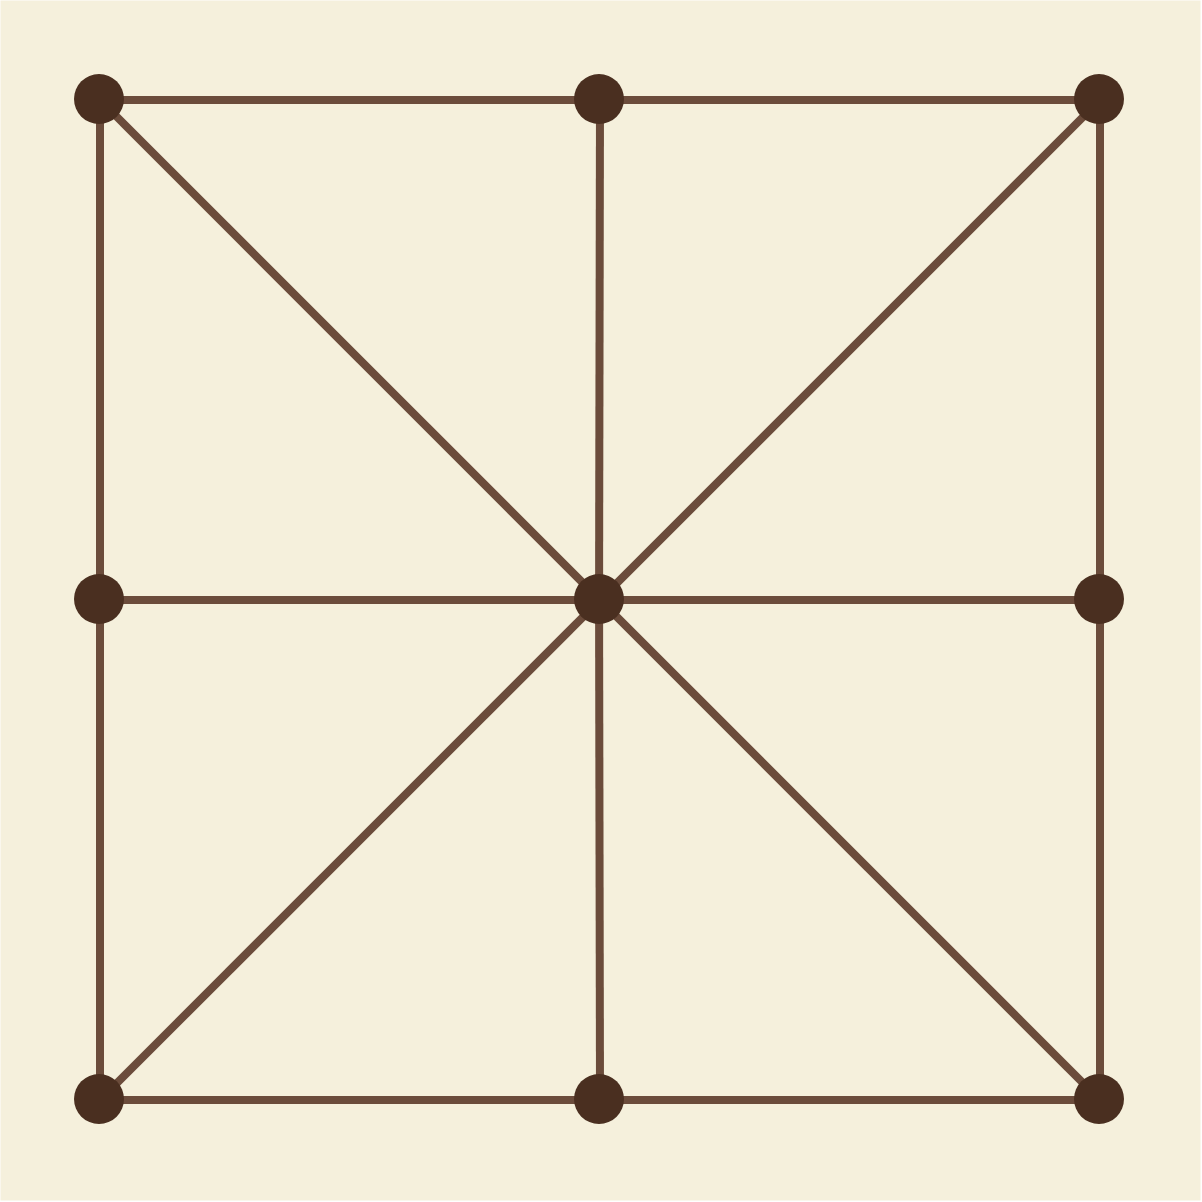 <mxfile version="28.0.4">
  <diagram name="Page-1" id="Zp_uVIFmwWcctzxzT6wm">
    <mxGraphModel dx="1042" dy="527" grid="1" gridSize="10" guides="1" tooltips="1" connect="1" arrows="1" fold="1" page="1" pageScale="1" pageWidth="1000" pageHeight="1000" math="0" shadow="0">
      <root>
        <mxCell id="0" />
        <mxCell id="1" parent="0" />
        <mxCell id="ZPBtxk6eBlFj207OjMLy-2" value="" style="whiteSpace=wrap;html=1;aspect=fixed;strokeColor=none;fillColor=light-dark(#F5F0DC,#F5F0DC);strokeWidth=0;" parent="1" vertex="1">
          <mxGeometry x="200" y="200" width="600" height="600" as="geometry" />
        </mxCell>
        <mxCell id="ZPBtxk6eBlFj207OjMLy-3" value="" style="whiteSpace=wrap;html=1;aspect=fixed;fillColor=none;strokeColor=light-dark(#6B4C3B,#6B4C3B);strokeWidth=4;" parent="1" vertex="1">
          <mxGeometry x="250" y="250" width="500" height="500" as="geometry" />
        </mxCell>
        <mxCell id="ZPBtxk6eBlFj207OjMLy-5" value="" style="endArrow=none;html=1;rounded=0;entryX=1;entryY=0;entryDx=0;entryDy=0;exitX=0;exitY=1;exitDx=0;exitDy=0;strokeColor=light-dark(#6B4C3B,#6B4C3B);strokeWidth=4;" parent="1" source="ZPBtxk6eBlFj207OjMLy-3" target="ZPBtxk6eBlFj207OjMLy-3" edge="1">
          <mxGeometry width="50" height="50" relative="1" as="geometry">
            <mxPoint x="530" y="560" as="sourcePoint" />
            <mxPoint x="580" y="510" as="targetPoint" />
          </mxGeometry>
        </mxCell>
        <mxCell id="ZPBtxk6eBlFj207OjMLy-6" value="" style="endArrow=none;html=1;rounded=0;entryX=0;entryY=0;entryDx=0;entryDy=0;exitX=1;exitY=1;exitDx=0;exitDy=0;strokeColor=light-dark(#6B4C3B,#6B4C3B);strokeWidth=4;" parent="1" source="ZPBtxk6eBlFj207OjMLy-3" target="ZPBtxk6eBlFj207OjMLy-3" edge="1">
          <mxGeometry width="50" height="50" relative="1" as="geometry">
            <mxPoint x="420" y="900" as="sourcePoint" />
            <mxPoint x="920" y="400" as="targetPoint" />
          </mxGeometry>
        </mxCell>
        <mxCell id="ZPBtxk6eBlFj207OjMLy-7" value="" style="endArrow=none;html=1;rounded=0;entryX=0.5;entryY=1;entryDx=0;entryDy=0;strokeColor=light-dark(#6B4C3B,#6B4C3B);strokeWidth=4;exitX=0.5;exitY=0;exitDx=0;exitDy=0;" parent="1" source="ZPBtxk6eBlFj207OjMLy-10" target="ZPBtxk6eBlFj207OjMLy-3" edge="1">
          <mxGeometry width="50" height="50" relative="1" as="geometry">
            <mxPoint x="900" y="650" as="sourcePoint" />
            <mxPoint x="1000" y="660" as="targetPoint" />
          </mxGeometry>
        </mxCell>
        <mxCell id="ZPBtxk6eBlFj207OjMLy-8" value="" style="endArrow=none;html=1;rounded=0;entryX=1;entryY=0.5;entryDx=0;entryDy=0;strokeColor=light-dark(#6B4C3B,#6B4C3B);strokeWidth=4;exitX=0;exitY=0.5;exitDx=0;exitDy=0;" parent="1" source="ZPBtxk6eBlFj207OjMLy-3" target="ZPBtxk6eBlFj207OjMLy-3" edge="1">
          <mxGeometry width="50" height="50" relative="1" as="geometry">
            <mxPoint x="1020" y="570" as="sourcePoint" />
            <mxPoint x="1020" y="1070" as="targetPoint" />
          </mxGeometry>
        </mxCell>
        <mxCell id="ZPBtxk6eBlFj207OjMLy-9" value="" style="ellipse;whiteSpace=wrap;html=1;aspect=fixed;strokeColor=none;fillColor=light-dark(#4A2F20,#4A2F20);strokeWidth=2;" parent="1" vertex="1">
          <mxGeometry x="237" y="237" width="25" height="25" as="geometry" />
        </mxCell>
        <mxCell id="ZPBtxk6eBlFj207OjMLy-11" value="" style="endArrow=none;html=1;rounded=0;entryX=0.5;entryY=1;entryDx=0;entryDy=0;strokeColor=light-dark(#6B4C3B,#6B4C3B);strokeWidth=4;exitX=0.5;exitY=0;exitDx=0;exitDy=0;" parent="1" source="ZPBtxk6eBlFj207OjMLy-3" target="ZPBtxk6eBlFj207OjMLy-10" edge="1">
          <mxGeometry width="50" height="50" relative="1" as="geometry">
            <mxPoint x="500" y="250" as="sourcePoint" />
            <mxPoint x="500" y="750" as="targetPoint" />
          </mxGeometry>
        </mxCell>
        <mxCell id="ZPBtxk6eBlFj207OjMLy-10" value="" style="ellipse;whiteSpace=wrap;html=1;aspect=fixed;strokeColor=none;fillColor=light-dark(#4A2F20,#4A2F20);strokeWidth=2;" parent="1" vertex="1">
          <mxGeometry x="487" y="487" width="25" height="25" as="geometry" />
        </mxCell>
        <mxCell id="ZPBtxk6eBlFj207OjMLy-12" value="" style="ellipse;whiteSpace=wrap;html=1;aspect=fixed;strokeColor=none;fillColor=light-dark(#4A2F20,#4A2F20);strokeWidth=2;" parent="1" vertex="1">
          <mxGeometry x="487" y="237" width="25" height="25" as="geometry" />
        </mxCell>
        <mxCell id="ZPBtxk6eBlFj207OjMLy-13" value="" style="ellipse;whiteSpace=wrap;html=1;aspect=fixed;strokeColor=none;fillColor=light-dark(#4A2F20,#4A2F20);strokeWidth=2;gradientColor=none;" parent="1" vertex="1">
          <mxGeometry x="737" y="237" width="25" height="25" as="geometry" />
        </mxCell>
        <mxCell id="ZPBtxk6eBlFj207OjMLy-14" value="" style="ellipse;whiteSpace=wrap;html=1;aspect=fixed;strokeColor=none;fillColor=light-dark(#4A2F20,#4A2F20);strokeWidth=2;" parent="1" vertex="1">
          <mxGeometry x="237" y="737" width="25" height="25" as="geometry" />
        </mxCell>
        <mxCell id="ZPBtxk6eBlFj207OjMLy-15" value="" style="ellipse;whiteSpace=wrap;html=1;aspect=fixed;strokeColor=none;fillColor=light-dark(#4A2F20,#4A2F20);strokeWidth=2;" parent="1" vertex="1">
          <mxGeometry x="737" y="737" width="25" height="25" as="geometry" />
        </mxCell>
        <mxCell id="ZPBtxk6eBlFj207OjMLy-17" value="" style="ellipse;whiteSpace=wrap;html=1;aspect=fixed;strokeColor=none;fillColor=light-dark(#4A2F20,#4A2F20);strokeWidth=2;" parent="1" vertex="1">
          <mxGeometry x="487" y="737" width="25" height="25" as="geometry" />
        </mxCell>
        <mxCell id="ZPBtxk6eBlFj207OjMLy-18" value="" style="ellipse;whiteSpace=wrap;html=1;aspect=fixed;strokeColor=none;fillColor=light-dark(#4A2F20,#4A2F20);strokeWidth=2;" parent="1" vertex="1">
          <mxGeometry x="237" y="487" width="25" height="25" as="geometry" />
        </mxCell>
        <mxCell id="ZPBtxk6eBlFj207OjMLy-19" value="" style="ellipse;whiteSpace=wrap;html=1;aspect=fixed;strokeColor=none;fillColor=light-dark(#4A2F20,#4A2F20);strokeWidth=2;" parent="1" vertex="1">
          <mxGeometry x="737" y="487" width="25" height="25" as="geometry" />
        </mxCell>
      </root>
    </mxGraphModel>
  </diagram>
</mxfile>
